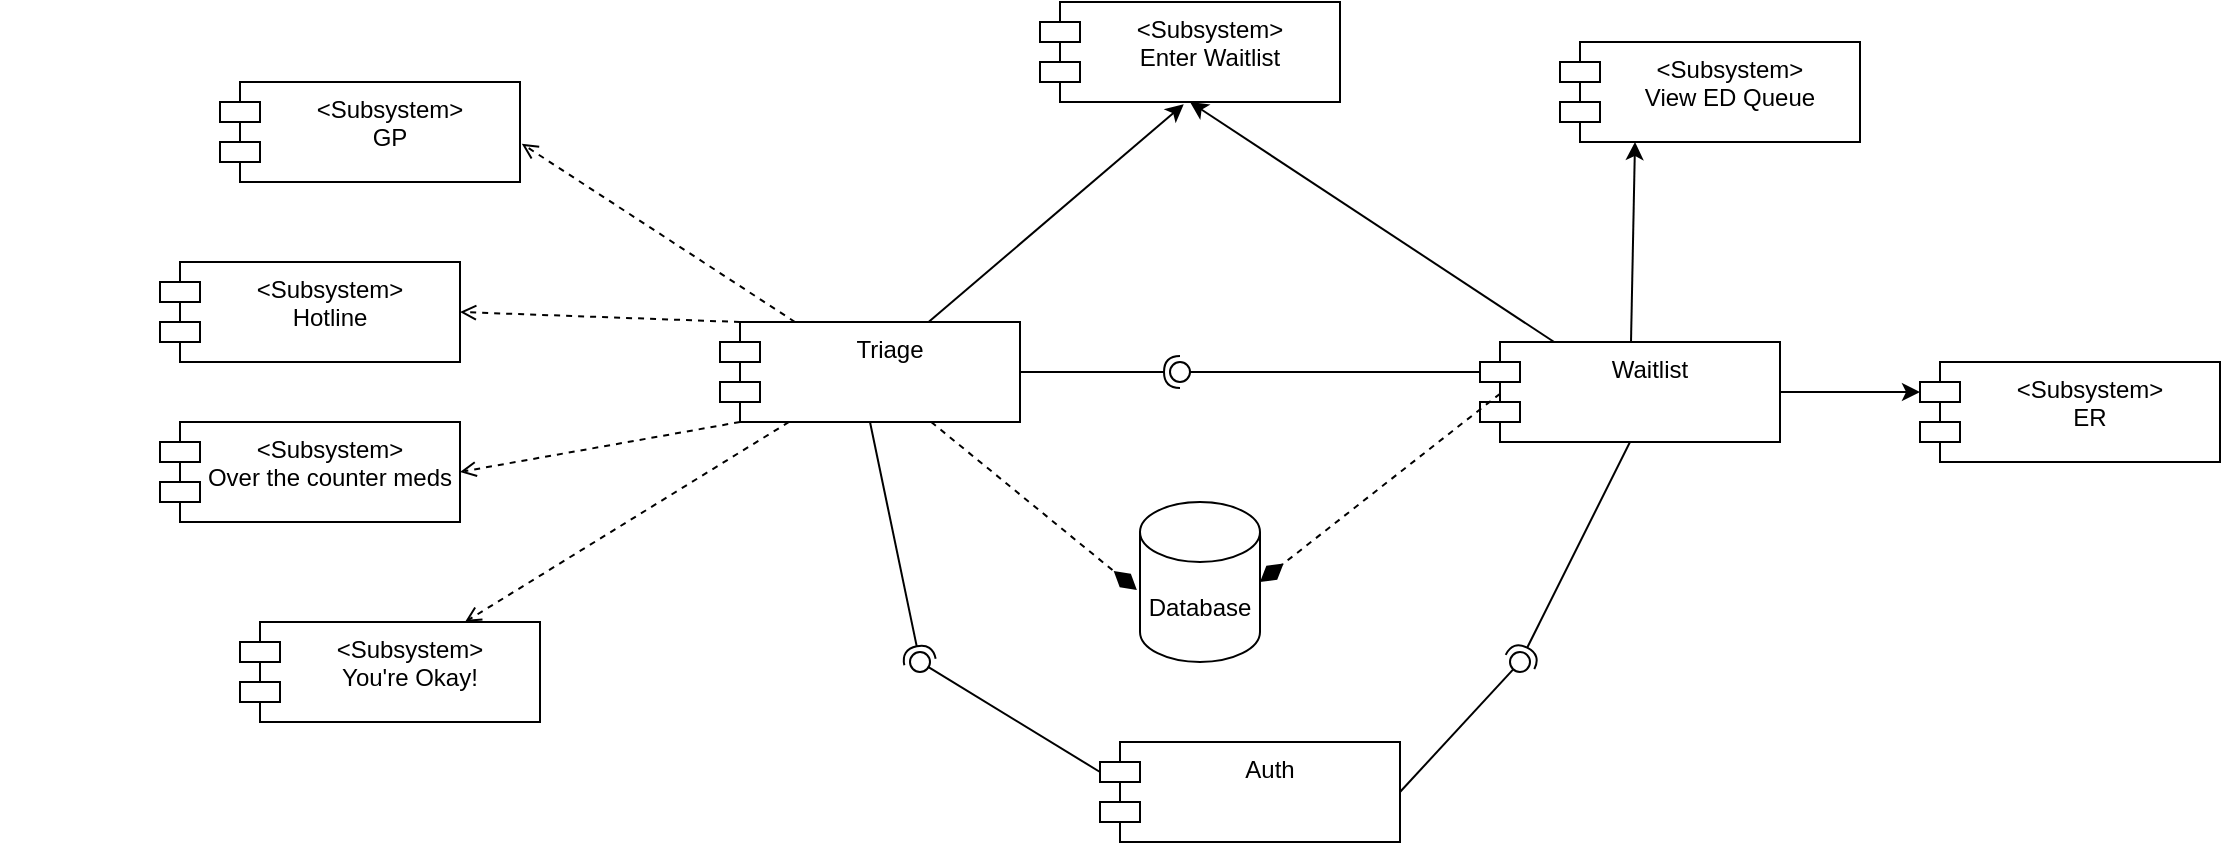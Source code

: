 <mxfile version="22.0.4" type="github">
  <diagram name="Page-1" id="wHn78Pd1td9nmhgm9uOF">
    <mxGraphModel dx="1185" dy="634" grid="1" gridSize="10" guides="1" tooltips="1" connect="1" arrows="1" fold="1" page="1" pageScale="1" pageWidth="850" pageHeight="1100" math="0" shadow="0">
      <root>
        <mxCell id="0" />
        <mxCell id="1" parent="0" />
        <mxCell id="LELydAPedzk0vhfljH3i-5" style="rounded=0;orthogonalLoop=1;jettySize=auto;html=1;entryX=0.25;entryY=1;entryDx=0;entryDy=0;" edge="1" parent="1" source="BX8NHJcZNSu14wdrrb0v-2" target="LELydAPedzk0vhfljH3i-4">
          <mxGeometry relative="1" as="geometry" />
        </mxCell>
        <mxCell id="BX8NHJcZNSu14wdrrb0v-2" value="&lt;div&gt;Waitlist&lt;/div&gt;" style="shape=module;align=left;spacingLeft=20;align=center;verticalAlign=top;whiteSpace=wrap;html=1;" parent="1" vertex="1">
          <mxGeometry x="830" y="230" width="150" height="50" as="geometry" />
        </mxCell>
        <mxCell id="BX8NHJcZNSu14wdrrb0v-24" style="rounded=0;orthogonalLoop=1;jettySize=auto;html=1;exitX=0;exitY=0;exitDx=10;exitDy=0;entryX=1;entryY=0.5;entryDx=0;entryDy=0;endArrow=open;endFill=0;exitPerimeter=0;dashed=1;" parent="1" source="BX8NHJcZNSu14wdrrb0v-12" target="BX8NHJcZNSu14wdrrb0v-20" edge="1">
          <mxGeometry relative="1" as="geometry" />
        </mxCell>
        <mxCell id="BX8NHJcZNSu14wdrrb0v-27" style="rounded=0;orthogonalLoop=1;jettySize=auto;html=1;exitX=0.25;exitY=0;exitDx=0;exitDy=0;entryX=1.006;entryY=0.617;entryDx=0;entryDy=0;entryPerimeter=0;endArrow=open;endFill=0;dashed=1;" parent="1" source="BX8NHJcZNSu14wdrrb0v-12" target="BX8NHJcZNSu14wdrrb0v-21" edge="1">
          <mxGeometry relative="1" as="geometry" />
        </mxCell>
        <mxCell id="LELydAPedzk0vhfljH3i-8" style="rounded=0;orthogonalLoop=1;jettySize=auto;html=1;entryX=1;entryY=0.5;entryDx=0;entryDy=0;exitX=0;exitY=1;exitDx=10;exitDy=0;exitPerimeter=0;dashed=1;endArrow=open;endFill=0;" edge="1" parent="1" source="BX8NHJcZNSu14wdrrb0v-12" target="LELydAPedzk0vhfljH3i-7">
          <mxGeometry relative="1" as="geometry" />
        </mxCell>
        <mxCell id="LELydAPedzk0vhfljH3i-11" style="rounded=0;orthogonalLoop=1;jettySize=auto;html=1;entryX=0.75;entryY=0;entryDx=0;entryDy=0;dashed=1;endArrow=open;endFill=0;" edge="1" parent="1" source="BX8NHJcZNSu14wdrrb0v-12" target="LELydAPedzk0vhfljH3i-9">
          <mxGeometry relative="1" as="geometry" />
        </mxCell>
        <mxCell id="BX8NHJcZNSu14wdrrb0v-12" value="&lt;div&gt;Triage&lt;/div&gt;" style="shape=module;align=left;spacingLeft=20;align=center;verticalAlign=top;whiteSpace=wrap;html=1;" parent="1" vertex="1">
          <mxGeometry x="450" y="220" width="150" height="50" as="geometry" />
        </mxCell>
        <mxCell id="BX8NHJcZNSu14wdrrb0v-13" value="Database" style="shape=cylinder3;whiteSpace=wrap;html=1;boundedLbl=1;backgroundOutline=1;size=15;" parent="1" vertex="1">
          <mxGeometry x="660" y="310" width="60" height="80" as="geometry" />
        </mxCell>
        <mxCell id="BX8NHJcZNSu14wdrrb0v-15" value="" style="endArrow=diamondThin;endSize=12;dashed=1;html=1;rounded=0;exitX=0.067;exitY=0.517;exitDx=0;exitDy=0;exitPerimeter=0;entryX=1;entryY=0.5;entryDx=0;entryDy=0;entryPerimeter=0;endFill=1;" parent="1" source="BX8NHJcZNSu14wdrrb0v-2" edge="1" target="BX8NHJcZNSu14wdrrb0v-13">
          <mxGeometry x="0.026" width="160" relative="1" as="geometry">
            <mxPoint x="660" y="130" as="sourcePoint" />
            <mxPoint x="520" y="130" as="targetPoint" />
            <mxPoint as="offset" />
          </mxGeometry>
        </mxCell>
        <mxCell id="BX8NHJcZNSu14wdrrb0v-18" value="&amp;lt;Subsystem&amp;gt;&lt;div&gt;Enter Waitlist&lt;br&gt;&lt;/div&gt;" style="shape=module;align=left;spacingLeft=20;align=center;verticalAlign=top;whiteSpace=wrap;html=1;" parent="1" vertex="1">
          <mxGeometry x="610" y="60" width="150" height="50" as="geometry" />
        </mxCell>
        <mxCell id="BX8NHJcZNSu14wdrrb0v-20" value="&amp;lt;Subsystem&amp;gt;&lt;div&gt;Hotline&lt;/div&gt;" style="shape=module;align=left;spacingLeft=20;align=center;verticalAlign=top;whiteSpace=wrap;html=1;" parent="1" vertex="1">
          <mxGeometry x="170" y="190" width="150" height="50" as="geometry" />
        </mxCell>
        <mxCell id="BX8NHJcZNSu14wdrrb0v-21" value="&amp;lt;Subsystem&amp;gt;&lt;div&gt;GP&lt;br&gt;&lt;/div&gt;" style="shape=module;align=left;spacingLeft=20;align=center;verticalAlign=top;whiteSpace=wrap;html=1;" parent="1" vertex="1">
          <mxGeometry x="200" y="100" width="150" height="50" as="geometry" />
        </mxCell>
        <mxCell id="BX8NHJcZNSu14wdrrb0v-29" value="" style="ellipse;whiteSpace=wrap;html=1;align=center;aspect=fixed;fillColor=none;strokeColor=none;resizable=0;perimeter=centerPerimeter;rotatable=0;allowArrows=0;points=[];outlineConnect=1;" parent="1" vertex="1">
          <mxGeometry x="90" y="320" width="10" height="10" as="geometry" />
        </mxCell>
        <mxCell id="BX8NHJcZNSu14wdrrb0v-32" value="" style="ellipse;whiteSpace=wrap;html=1;align=center;aspect=fixed;fillColor=none;strokeColor=none;resizable=0;perimeter=centerPerimeter;rotatable=0;allowArrows=0;points=[];outlineConnect=1;" parent="1" vertex="1">
          <mxGeometry x="140" y="280" width="10" height="10" as="geometry" />
        </mxCell>
        <mxCell id="BX8NHJcZNSu14wdrrb0v-44" value="&lt;div&gt;Auth&lt;/div&gt;" style="shape=module;align=left;spacingLeft=20;align=center;verticalAlign=top;whiteSpace=wrap;html=1;" parent="1" vertex="1">
          <mxGeometry x="640" y="430" width="150" height="50" as="geometry" />
        </mxCell>
        <mxCell id="WmJ4JIkWG_iakZUvNSGp-2" value="" style="rounded=0;orthogonalLoop=1;jettySize=auto;html=1;endArrow=oval;endFill=0;sketch=0;sourcePerimeterSpacing=0;targetPerimeterSpacing=0;endSize=10;exitX=0;exitY=0;exitDx=0;exitDy=15;exitPerimeter=0;" parent="1" source="BX8NHJcZNSu14wdrrb0v-44" edge="1">
          <mxGeometry relative="1" as="geometry">
            <mxPoint x="640" y="310" as="sourcePoint" />
            <mxPoint x="550" y="390" as="targetPoint" />
          </mxGeometry>
        </mxCell>
        <mxCell id="WmJ4JIkWG_iakZUvNSGp-7" value="" style="rounded=0;orthogonalLoop=1;jettySize=auto;html=1;endArrow=halfCircle;endFill=0;endSize=6;strokeWidth=1;sketch=0;fontSize=12;curved=1;exitX=0.5;exitY=1;exitDx=0;exitDy=0;" parent="1" source="BX8NHJcZNSu14wdrrb0v-12" edge="1">
          <mxGeometry relative="1" as="geometry">
            <mxPoint x="615" y="315" as="sourcePoint" />
            <mxPoint x="550" y="390" as="targetPoint" />
          </mxGeometry>
        </mxCell>
        <mxCell id="WmJ4JIkWG_iakZUvNSGp-8" value="" style="ellipse;whiteSpace=wrap;html=1;align=center;aspect=fixed;fillColor=none;strokeColor=none;resizable=0;perimeter=centerPerimeter;rotatable=0;allowArrows=0;points=[];outlineConnect=1;" parent="1" vertex="1">
          <mxGeometry x="590" y="310" width="10" height="10" as="geometry" />
        </mxCell>
        <mxCell id="WmJ4JIkWG_iakZUvNSGp-9" value="" style="rounded=0;orthogonalLoop=1;jettySize=auto;html=1;endArrow=oval;endFill=0;sketch=0;sourcePerimeterSpacing=0;targetPerimeterSpacing=0;endSize=10;exitX=1;exitY=0.5;exitDx=0;exitDy=0;" parent="1" source="BX8NHJcZNSu14wdrrb0v-44" edge="1">
          <mxGeometry relative="1" as="geometry">
            <mxPoint x="680" y="385" as="sourcePoint" />
            <mxPoint x="850" y="390" as="targetPoint" />
          </mxGeometry>
        </mxCell>
        <mxCell id="WmJ4JIkWG_iakZUvNSGp-10" value="" style="rounded=0;orthogonalLoop=1;jettySize=auto;html=1;endArrow=halfCircle;endFill=0;endSize=6;strokeWidth=1;sketch=0;fontSize=12;curved=1;exitX=0.5;exitY=1;exitDx=0;exitDy=0;" parent="1" source="BX8NHJcZNSu14wdrrb0v-2" edge="1">
          <mxGeometry relative="1" as="geometry">
            <mxPoint x="577" y="391" as="sourcePoint" />
            <mxPoint x="850" y="390" as="targetPoint" />
          </mxGeometry>
        </mxCell>
        <mxCell id="WmJ4JIkWG_iakZUvNSGp-12" value="" style="rounded=0;orthogonalLoop=1;jettySize=auto;html=1;endArrow=halfCircle;endFill=0;endSize=6;strokeWidth=1;sketch=0;fontSize=12;curved=1;exitX=1;exitY=0.5;exitDx=0;exitDy=0;" parent="1" source="BX8NHJcZNSu14wdrrb0v-12" edge="1">
          <mxGeometry relative="1" as="geometry">
            <mxPoint x="715" y="165" as="sourcePoint" />
            <mxPoint x="680" y="245" as="targetPoint" />
          </mxGeometry>
        </mxCell>
        <mxCell id="WmJ4JIkWG_iakZUvNSGp-13" style="rounded=0;orthogonalLoop=1;jettySize=auto;html=1;entryX=0.5;entryY=1;entryDx=0;entryDy=0;" parent="1" source="BX8NHJcZNSu14wdrrb0v-2" target="BX8NHJcZNSu14wdrrb0v-18" edge="1">
          <mxGeometry relative="1" as="geometry" />
        </mxCell>
        <mxCell id="LELydAPedzk0vhfljH3i-2" style="rounded=0;orthogonalLoop=1;jettySize=auto;html=1;entryX=0.479;entryY=1.023;entryDx=0;entryDy=0;entryPerimeter=0;" edge="1" parent="1" source="BX8NHJcZNSu14wdrrb0v-12" target="BX8NHJcZNSu14wdrrb0v-18">
          <mxGeometry relative="1" as="geometry" />
        </mxCell>
        <mxCell id="LELydAPedzk0vhfljH3i-3" value="" style="rounded=0;orthogonalLoop=1;jettySize=auto;html=1;endArrow=oval;endFill=0;sketch=0;sourcePerimeterSpacing=0;targetPerimeterSpacing=0;endSize=10;exitX=0;exitY=0;exitDx=0;exitDy=15;exitPerimeter=0;" edge="1" parent="1" source="BX8NHJcZNSu14wdrrb0v-2">
          <mxGeometry relative="1" as="geometry">
            <mxPoint x="725" y="440" as="sourcePoint" />
            <mxPoint x="680" y="245" as="targetPoint" />
          </mxGeometry>
        </mxCell>
        <mxCell id="LELydAPedzk0vhfljH3i-4" value="&amp;lt;Subsystem&amp;gt;&lt;div&gt;View ED Queue&lt;/div&gt;" style="shape=module;align=left;spacingLeft=20;align=center;verticalAlign=top;whiteSpace=wrap;html=1;" vertex="1" parent="1">
          <mxGeometry x="870" y="80" width="150" height="50" as="geometry" />
        </mxCell>
        <mxCell id="LELydAPedzk0vhfljH3i-6" style="rounded=0;orthogonalLoop=1;jettySize=auto;html=1;dashed=1;endArrow=diamondThin;endFill=1;entryX=-0.026;entryY=0.55;entryDx=0;entryDy=0;entryPerimeter=0;endSize=12;" edge="1" parent="1" source="BX8NHJcZNSu14wdrrb0v-12" target="BX8NHJcZNSu14wdrrb0v-13">
          <mxGeometry relative="1" as="geometry">
            <mxPoint x="660" y="350" as="targetPoint" />
          </mxGeometry>
        </mxCell>
        <mxCell id="LELydAPedzk0vhfljH3i-7" value="&amp;lt;Subsystem&amp;gt;&lt;div&gt;Over the counter meds&lt;/div&gt;" style="shape=module;align=left;spacingLeft=20;align=center;verticalAlign=top;whiteSpace=wrap;html=1;" vertex="1" parent="1">
          <mxGeometry x="170" y="270" width="150" height="50" as="geometry" />
        </mxCell>
        <mxCell id="LELydAPedzk0vhfljH3i-9" value="&amp;lt;Subsystem&amp;gt;&lt;div&gt;You&#39;re Okay!&lt;/div&gt;" style="shape=module;align=left;spacingLeft=20;align=center;verticalAlign=top;whiteSpace=wrap;html=1;" vertex="1" parent="1">
          <mxGeometry x="210" y="370" width="150" height="50" as="geometry" />
        </mxCell>
        <mxCell id="LELydAPedzk0vhfljH3i-13" value="&amp;lt;Subsystem&amp;gt;&lt;div&gt;ER&lt;/div&gt;" style="shape=module;align=left;spacingLeft=20;align=center;verticalAlign=top;whiteSpace=wrap;html=1;" vertex="1" parent="1">
          <mxGeometry x="1050" y="240" width="150" height="50" as="geometry" />
        </mxCell>
        <mxCell id="LELydAPedzk0vhfljH3i-15" style="rounded=0;orthogonalLoop=1;jettySize=auto;html=1;entryX=0;entryY=0;entryDx=0;entryDy=15;entryPerimeter=0;" edge="1" parent="1" source="BX8NHJcZNSu14wdrrb0v-2" target="LELydAPedzk0vhfljH3i-13">
          <mxGeometry relative="1" as="geometry" />
        </mxCell>
      </root>
    </mxGraphModel>
  </diagram>
</mxfile>
